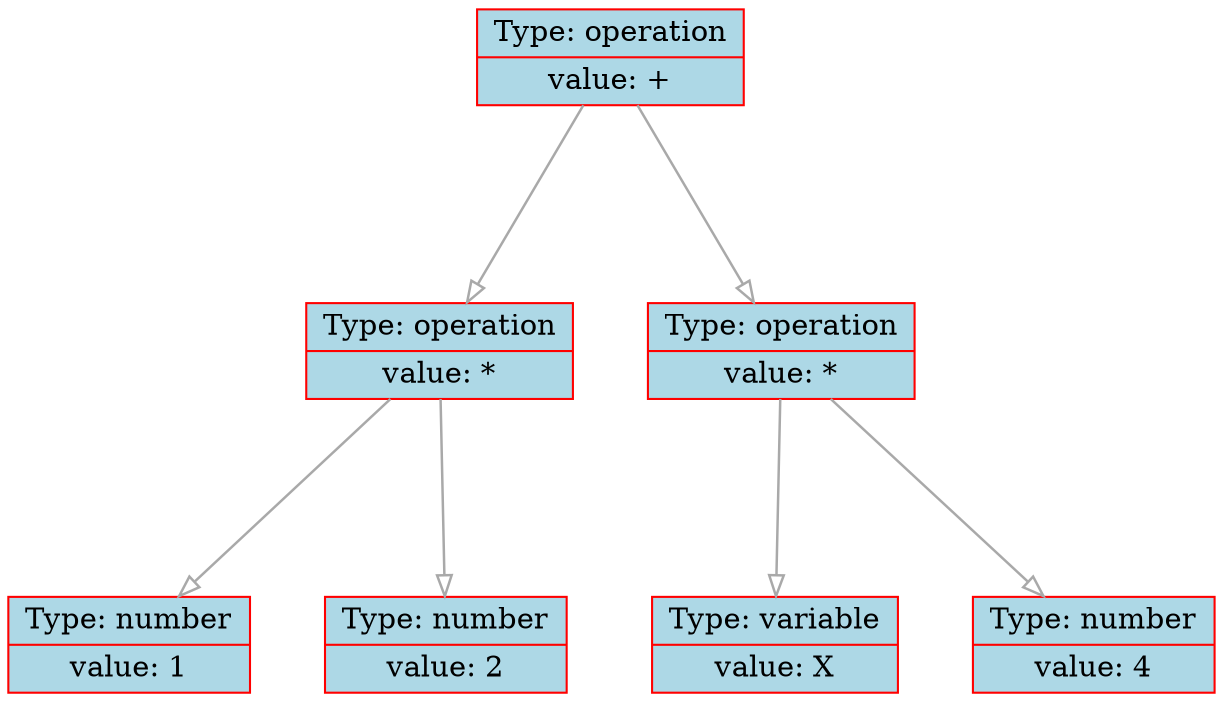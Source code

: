 
    digraph g {
        dpi      = 200;
        fontname = "Comic Sans MS";
        fontsize = 20;
        rankdir   =  TB;
        edge [color = darkgrey, arrowhead = onormal, arrowsize = 1, penwidth = 1.2]
        graph[fillcolor = lightgreen, ranksep = 1.3, nodesep = 0.5,
        style = "rounded, filled",color = green, penwidth = 2]

    Node0000027fd1111540[shape=record, width=0.2, style="filled", color="red", fillcolor="lightblue",label=" {Type: operation | value: +}"] 
 
Node0000027fd11115e0[shape=record, width=0.2, style="filled", color="red", fillcolor="lightblue",label=" {Type: operation | value: *}"] 
 
Node0000027fd1111680[shape=record, width=0.2, style="filled", color="red", fillcolor="lightblue",label=" {Type: number | value: 1}"] 
 
Node0000027fd1111800[shape=record, width=0.2, style="filled", color="red", fillcolor="lightblue",label=" {Type: number | value: 2}"] 
 
Node0000027fd1111980[shape=record, width=0.2, style="filled", color="red", fillcolor="lightblue",label=" {Type: operation | value: *}"] 
 
Node0000027fd1111a20[shape=record, width=0.2, style="filled", color="red", fillcolor="lightblue",label=" {Type: variable | value: X}"] 
 
Node0000027fd1111ba0[shape=record, width=0.2, style="filled", color="red", fillcolor="lightblue",label=" {Type: number | value: 4}"] 
 
Node0000027fd1111540->Node0000027fd11115e0
Node0000027fd11115e0->Node0000027fd1111680
Node0000027fd11115e0->Node0000027fd1111800
Node0000027fd1111540->Node0000027fd1111980
Node0000027fd1111980->Node0000027fd1111a20
Node0000027fd1111980->Node0000027fd1111ba0
}
